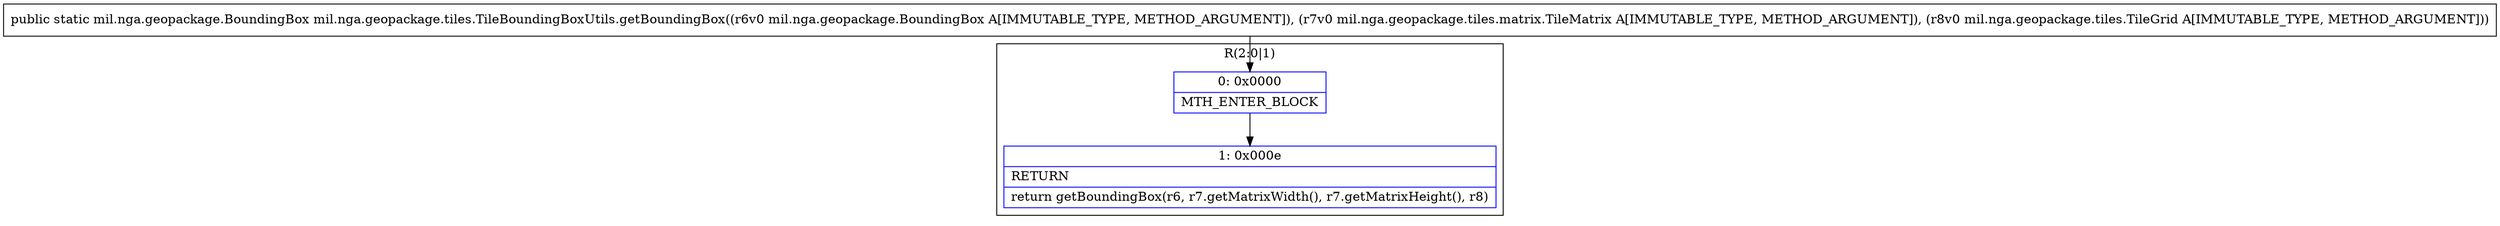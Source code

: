 digraph "CFG formil.nga.geopackage.tiles.TileBoundingBoxUtils.getBoundingBox(Lmil\/nga\/geopackage\/BoundingBox;Lmil\/nga\/geopackage\/tiles\/matrix\/TileMatrix;Lmil\/nga\/geopackage\/tiles\/TileGrid;)Lmil\/nga\/geopackage\/BoundingBox;" {
subgraph cluster_Region_1381320134 {
label = "R(2:0|1)";
node [shape=record,color=blue];
Node_0 [shape=record,label="{0\:\ 0x0000|MTH_ENTER_BLOCK\l}"];
Node_1 [shape=record,label="{1\:\ 0x000e|RETURN\l|return getBoundingBox(r6, r7.getMatrixWidth(), r7.getMatrixHeight(), r8)\l}"];
}
MethodNode[shape=record,label="{public static mil.nga.geopackage.BoundingBox mil.nga.geopackage.tiles.TileBoundingBoxUtils.getBoundingBox((r6v0 mil.nga.geopackage.BoundingBox A[IMMUTABLE_TYPE, METHOD_ARGUMENT]), (r7v0 mil.nga.geopackage.tiles.matrix.TileMatrix A[IMMUTABLE_TYPE, METHOD_ARGUMENT]), (r8v0 mil.nga.geopackage.tiles.TileGrid A[IMMUTABLE_TYPE, METHOD_ARGUMENT])) }"];
MethodNode -> Node_0;
Node_0 -> Node_1;
}

